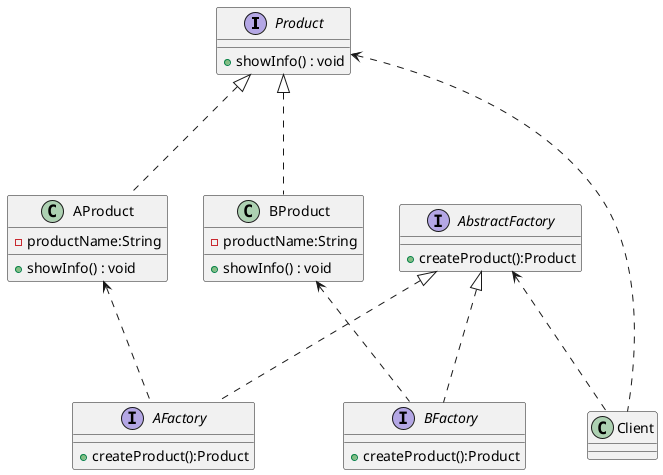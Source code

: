 @startuml
      interface Product{
        + showInfo() : void
      }

      class AProduct{
         - productName:String
         + showInfo() : void
      }

      class BProduct{
          - productName:String
          + showInfo() : void
      }


      interface AbstractFactory{
         + createProduct():Product
      }

       interface AFactory{
           + createProduct():Product
       }

       interface BFactory{
             + createProduct():Product
       }

      Product<|... AProduct
      Product<|...BProduct
      AbstractFactory<|... AFactory
      AbstractFactory<|... BFactory
      AProduct<... AFactory
      BProduct<... BFactory
      AbstractFactory<... Client
      Product<... Client
@enduml